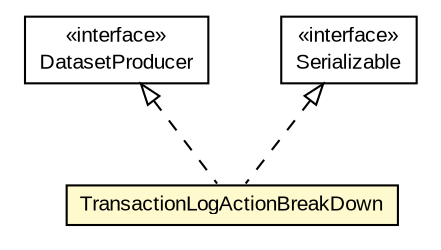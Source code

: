 #!/usr/local/bin/dot
#
# Class diagram 
# Generated by UMLGraph version R5_6-24-gf6e263 (http://www.umlgraph.org/)
#

digraph G {
	edge [fontname="arial",fontsize=10,labelfontname="arial",labelfontsize=10];
	node [fontname="arial",fontsize=10,shape=plaintext];
	nodesep=0.25;
	ranksep=0.5;
	// org.miloss.fgsms.presentation.TransactionLogActionBreakDown
	c1219588 [label=<<table title="org.miloss.fgsms.presentation.TransactionLogActionBreakDown" border="0" cellborder="1" cellspacing="0" cellpadding="2" port="p" bgcolor="lemonChiffon" href="./TransactionLogActionBreakDown.html">
		<tr><td><table border="0" cellspacing="0" cellpadding="1">
<tr><td align="center" balign="center"> TransactionLogActionBreakDown </td></tr>
		</table></td></tr>
		</table>>, URL="./TransactionLogActionBreakDown.html", fontname="arial", fontcolor="black", fontsize=10.0];
	//org.miloss.fgsms.presentation.TransactionLogActionBreakDown implements de.laures.cewolf.DatasetProducer
	c1219640:p -> c1219588:p [dir=back,arrowtail=empty,style=dashed];
	//org.miloss.fgsms.presentation.TransactionLogActionBreakDown implements java.io.Serializable
	c1219641:p -> c1219588:p [dir=back,arrowtail=empty,style=dashed];
	// de.laures.cewolf.DatasetProducer
	c1219640 [label=<<table title="de.laures.cewolf.DatasetProducer" border="0" cellborder="1" cellspacing="0" cellpadding="2" port="p" href="http://java.sun.com/j2se/1.4.2/docs/api/de/laures/cewolf/DatasetProducer.html">
		<tr><td><table border="0" cellspacing="0" cellpadding="1">
<tr><td align="center" balign="center"> &#171;interface&#187; </td></tr>
<tr><td align="center" balign="center"> DatasetProducer </td></tr>
		</table></td></tr>
		</table>>, URL="http://java.sun.com/j2se/1.4.2/docs/api/de/laures/cewolf/DatasetProducer.html", fontname="arial", fontcolor="black", fontsize=10.0];
	// java.io.Serializable
	c1219641 [label=<<table title="java.io.Serializable" border="0" cellborder="1" cellspacing="0" cellpadding="2" port="p" href="http://java.sun.com/j2se/1.4.2/docs/api/java/io/Serializable.html">
		<tr><td><table border="0" cellspacing="0" cellpadding="1">
<tr><td align="center" balign="center"> &#171;interface&#187; </td></tr>
<tr><td align="center" balign="center"> Serializable </td></tr>
		</table></td></tr>
		</table>>, URL="http://java.sun.com/j2se/1.4.2/docs/api/java/io/Serializable.html", fontname="arial", fontcolor="black", fontsize=10.0];
}

